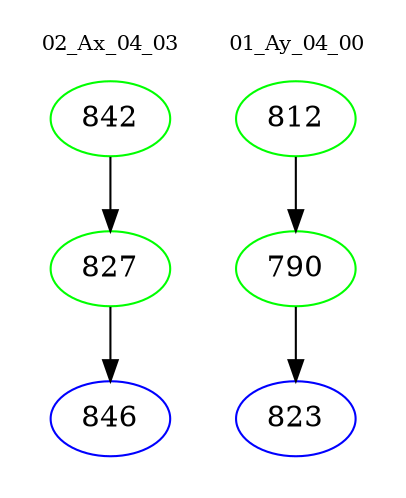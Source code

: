 digraph{
subgraph cluster_0 {
color = white
label = "02_Ax_04_03";
fontsize=10;
T0_842 [label="842", color="green"]
T0_842 -> T0_827 [color="black"]
T0_827 [label="827", color="green"]
T0_827 -> T0_846 [color="black"]
T0_846 [label="846", color="blue"]
}
subgraph cluster_1 {
color = white
label = "01_Ay_04_00";
fontsize=10;
T1_812 [label="812", color="green"]
T1_812 -> T1_790 [color="black"]
T1_790 [label="790", color="green"]
T1_790 -> T1_823 [color="black"]
T1_823 [label="823", color="blue"]
}
}
